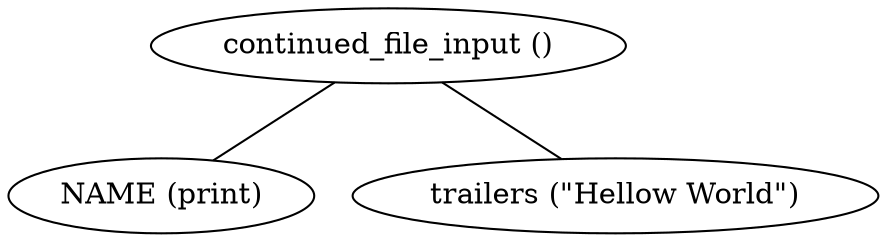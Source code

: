 Graph {
node1 [label="continued_file_input ()"];
node2 [label="NAME (print)"];
node3 [label="trailers (&quot;Hellow World&quot;)"];

node1 -- node2;
node1 -- node3;

}
